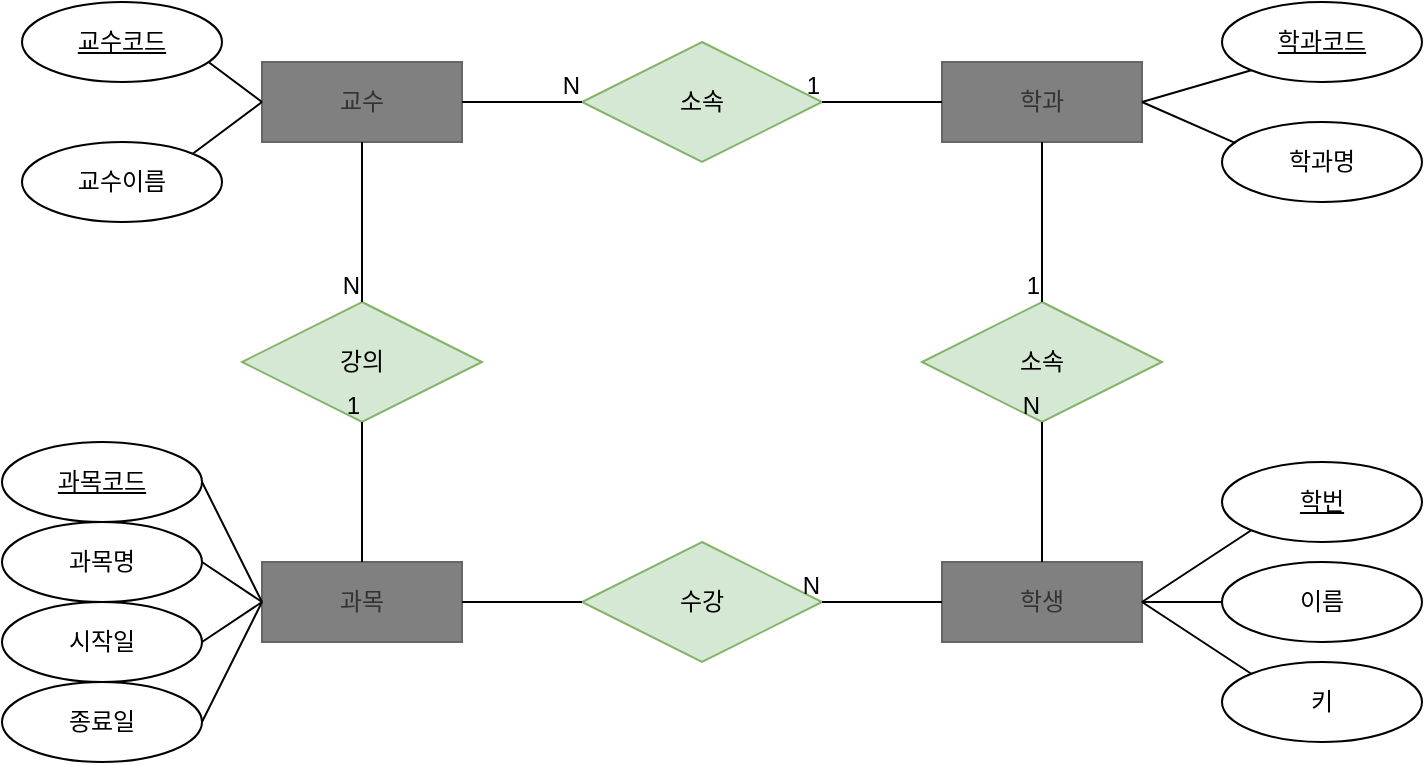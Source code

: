<mxfile version="21.6.1" type="github">
  <diagram name="페이지-1" id="lgU6JezWXJ1oO80ETtaw">
    <mxGraphModel dx="1050" dy="573" grid="1" gridSize="10" guides="1" tooltips="1" connect="1" arrows="1" fold="1" page="1" pageScale="1" pageWidth="827" pageHeight="1169" math="0" shadow="0">
      <root>
        <mxCell id="0" />
        <mxCell id="1" parent="0" />
        <mxCell id="IHrv7bkPT0eM57G6KtFg-2" value="교수" style="whiteSpace=wrap;html=1;align=center;fillColor=#808080;fontColor=#333333;strokeColor=#666666;" parent="1" vertex="1">
          <mxGeometry x="140" y="150" width="100" height="40" as="geometry" />
        </mxCell>
        <mxCell id="IHrv7bkPT0eM57G6KtFg-3" value="학생" style="whiteSpace=wrap;html=1;align=center;fillColor=#808080;fontColor=#333333;strokeColor=#666666;" parent="1" vertex="1">
          <mxGeometry x="480" y="400" width="100" height="40" as="geometry" />
        </mxCell>
        <mxCell id="IHrv7bkPT0eM57G6KtFg-15" value="학과" style="whiteSpace=wrap;html=1;align=center;fillColor=#808080;fontColor=#333333;strokeColor=#666666;" parent="1" vertex="1">
          <mxGeometry x="480" y="150" width="100" height="40" as="geometry" />
        </mxCell>
        <mxCell id="IHrv7bkPT0eM57G6KtFg-17" value="과목" style="whiteSpace=wrap;html=1;align=center;fillColor=#808080;fontColor=#333333;strokeColor=#666666;" parent="1" vertex="1">
          <mxGeometry x="140" y="400" width="100" height="40" as="geometry" />
        </mxCell>
        <mxCell id="7DZRkZN7UZddakId5Wrm-2" value="수강" style="shape=rhombus;perimeter=rhombusPerimeter;whiteSpace=wrap;html=1;align=center;fillColor=#d5e8d4;strokeColor=#82b366;" vertex="1" parent="1">
          <mxGeometry x="300" y="390" width="120" height="60" as="geometry" />
        </mxCell>
        <mxCell id="7DZRkZN7UZddakId5Wrm-3" value="소속" style="shape=rhombus;perimeter=rhombusPerimeter;whiteSpace=wrap;html=1;align=center;fillColor=#d5e8d4;strokeColor=#82b366;" vertex="1" parent="1">
          <mxGeometry x="470" y="270" width="120" height="60" as="geometry" />
        </mxCell>
        <mxCell id="7DZRkZN7UZddakId5Wrm-4" value="소속" style="shape=rhombus;perimeter=rhombusPerimeter;whiteSpace=wrap;html=1;align=center;fillColor=#d5e8d4;strokeColor=#82b366;" vertex="1" parent="1">
          <mxGeometry x="300" y="140" width="120" height="60" as="geometry" />
        </mxCell>
        <mxCell id="7DZRkZN7UZddakId5Wrm-5" value="강의" style="shape=rhombus;perimeter=rhombusPerimeter;whiteSpace=wrap;html=1;align=center;fillColor=#d5e8d4;strokeColor=#82b366;" vertex="1" parent="1">
          <mxGeometry x="130" y="270" width="120" height="60" as="geometry" />
        </mxCell>
        <mxCell id="7DZRkZN7UZddakId5Wrm-6" value="교수이름" style="ellipse;whiteSpace=wrap;html=1;align=center;" vertex="1" parent="1">
          <mxGeometry x="20" y="190" width="100" height="40" as="geometry" />
        </mxCell>
        <mxCell id="7DZRkZN7UZddakId5Wrm-8" value="종료일" style="ellipse;whiteSpace=wrap;html=1;align=center;" vertex="1" parent="1">
          <mxGeometry x="10" y="460" width="100" height="40" as="geometry" />
        </mxCell>
        <mxCell id="7DZRkZN7UZddakId5Wrm-9" value="시작일" style="ellipse;whiteSpace=wrap;html=1;align=center;" vertex="1" parent="1">
          <mxGeometry x="10" y="420" width="100" height="40" as="geometry" />
        </mxCell>
        <mxCell id="7DZRkZN7UZddakId5Wrm-10" value="과목명" style="ellipse;whiteSpace=wrap;html=1;align=center;" vertex="1" parent="1">
          <mxGeometry x="10" y="380" width="100" height="40" as="geometry" />
        </mxCell>
        <mxCell id="7DZRkZN7UZddakId5Wrm-12" value="키" style="ellipse;whiteSpace=wrap;html=1;align=center;" vertex="1" parent="1">
          <mxGeometry x="620" y="450" width="100" height="40" as="geometry" />
        </mxCell>
        <mxCell id="7DZRkZN7UZddakId5Wrm-13" value="이름" style="ellipse;whiteSpace=wrap;html=1;align=center;" vertex="1" parent="1">
          <mxGeometry x="620" y="400" width="100" height="40" as="geometry" />
        </mxCell>
        <mxCell id="7DZRkZN7UZddakId5Wrm-15" value="학과명" style="ellipse;whiteSpace=wrap;html=1;align=center;" vertex="1" parent="1">
          <mxGeometry x="620" y="180" width="100" height="40" as="geometry" />
        </mxCell>
        <mxCell id="7DZRkZN7UZddakId5Wrm-17" value="" style="endArrow=none;html=1;rounded=0;exitX=1;exitY=0.5;exitDx=0;exitDy=0;entryX=0;entryY=0.5;entryDx=0;entryDy=0;" edge="1" parent="1" target="IHrv7bkPT0eM57G6KtFg-17">
          <mxGeometry relative="1" as="geometry">
            <mxPoint x="110" y="360" as="sourcePoint" />
            <mxPoint x="590" y="300" as="targetPoint" />
          </mxGeometry>
        </mxCell>
        <mxCell id="7DZRkZN7UZddakId5Wrm-18" value="" style="endArrow=none;html=1;rounded=0;exitX=1;exitY=0.5;exitDx=0;exitDy=0;entryX=0;entryY=0.5;entryDx=0;entryDy=0;" edge="1" parent="1" source="7DZRkZN7UZddakId5Wrm-10" target="IHrv7bkPT0eM57G6KtFg-17">
          <mxGeometry relative="1" as="geometry">
            <mxPoint x="430" y="300" as="sourcePoint" />
            <mxPoint x="590" y="300" as="targetPoint" />
          </mxGeometry>
        </mxCell>
        <mxCell id="7DZRkZN7UZddakId5Wrm-20" value="" style="endArrow=none;html=1;rounded=0;exitX=1;exitY=0.5;exitDx=0;exitDy=0;entryX=0;entryY=0.5;entryDx=0;entryDy=0;" edge="1" parent="1" source="7DZRkZN7UZddakId5Wrm-9" target="IHrv7bkPT0eM57G6KtFg-17">
          <mxGeometry relative="1" as="geometry">
            <mxPoint x="130" y="420" as="sourcePoint" />
            <mxPoint x="120" y="420" as="targetPoint" />
          </mxGeometry>
        </mxCell>
        <mxCell id="7DZRkZN7UZddakId5Wrm-21" value="" style="endArrow=none;html=1;rounded=0;exitX=1;exitY=0.5;exitDx=0;exitDy=0;entryX=0;entryY=0.5;entryDx=0;entryDy=0;" edge="1" parent="1" source="7DZRkZN7UZddakId5Wrm-8" target="IHrv7bkPT0eM57G6KtFg-17">
          <mxGeometry relative="1" as="geometry">
            <mxPoint x="120" y="450" as="sourcePoint" />
            <mxPoint x="150" y="430" as="targetPoint" />
          </mxGeometry>
        </mxCell>
        <mxCell id="7DZRkZN7UZddakId5Wrm-22" value="" style="endArrow=none;html=1;rounded=0;entryX=0;entryY=0.5;entryDx=0;entryDy=0;exitX=1;exitY=1;exitDx=0;exitDy=0;" edge="1" parent="1" target="IHrv7bkPT0eM57G6KtFg-2">
          <mxGeometry relative="1" as="geometry">
            <mxPoint x="105.355" y="144.142" as="sourcePoint" />
            <mxPoint x="590" y="300" as="targetPoint" />
          </mxGeometry>
        </mxCell>
        <mxCell id="7DZRkZN7UZddakId5Wrm-23" value="" style="endArrow=none;html=1;rounded=0;exitX=1;exitY=0;exitDx=0;exitDy=0;entryX=0;entryY=0.5;entryDx=0;entryDy=0;" edge="1" parent="1" source="7DZRkZN7UZddakId5Wrm-6" target="IHrv7bkPT0eM57G6KtFg-2">
          <mxGeometry relative="1" as="geometry">
            <mxPoint x="130" y="460" as="sourcePoint" />
            <mxPoint x="160" y="440" as="targetPoint" />
          </mxGeometry>
        </mxCell>
        <mxCell id="7DZRkZN7UZddakId5Wrm-24" value="" style="endArrow=none;html=1;rounded=0;exitX=1;exitY=0.5;exitDx=0;exitDy=0;entryX=0;entryY=1;entryDx=0;entryDy=0;" edge="1" parent="1" source="IHrv7bkPT0eM57G6KtFg-15">
          <mxGeometry relative="1" as="geometry">
            <mxPoint x="430" y="300" as="sourcePoint" />
            <mxPoint x="634.645" y="154.142" as="targetPoint" />
          </mxGeometry>
        </mxCell>
        <mxCell id="7DZRkZN7UZddakId5Wrm-25" value="" style="endArrow=none;html=1;rounded=0;exitX=1;exitY=0.5;exitDx=0;exitDy=0;entryX=0.068;entryY=0.265;entryDx=0;entryDy=0;entryPerimeter=0;" edge="1" parent="1" source="IHrv7bkPT0eM57G6KtFg-15" target="7DZRkZN7UZddakId5Wrm-15">
          <mxGeometry relative="1" as="geometry">
            <mxPoint x="590" y="190" as="sourcePoint" />
            <mxPoint x="645" y="164" as="targetPoint" />
          </mxGeometry>
        </mxCell>
        <mxCell id="7DZRkZN7UZddakId5Wrm-26" value="" style="endArrow=none;html=1;rounded=0;exitX=1;exitY=0.5;exitDx=0;exitDy=0;entryX=0;entryY=1;entryDx=0;entryDy=0;" edge="1" parent="1" source="IHrv7bkPT0eM57G6KtFg-3">
          <mxGeometry relative="1" as="geometry">
            <mxPoint x="600" y="200" as="sourcePoint" />
            <mxPoint x="634.645" y="384.142" as="targetPoint" />
          </mxGeometry>
        </mxCell>
        <mxCell id="7DZRkZN7UZddakId5Wrm-27" value="" style="endArrow=none;html=1;rounded=0;exitX=1;exitY=0.5;exitDx=0;exitDy=0;entryX=0;entryY=0.5;entryDx=0;entryDy=0;" edge="1" parent="1" source="IHrv7bkPT0eM57G6KtFg-3" target="7DZRkZN7UZddakId5Wrm-13">
          <mxGeometry relative="1" as="geometry">
            <mxPoint x="610" y="210" as="sourcePoint" />
            <mxPoint x="665" y="184" as="targetPoint" />
          </mxGeometry>
        </mxCell>
        <mxCell id="7DZRkZN7UZddakId5Wrm-28" value="" style="endArrow=none;html=1;rounded=0;exitX=1;exitY=0.5;exitDx=0;exitDy=0;entryX=0;entryY=0;entryDx=0;entryDy=0;" edge="1" parent="1" source="IHrv7bkPT0eM57G6KtFg-3" target="7DZRkZN7UZddakId5Wrm-12">
          <mxGeometry relative="1" as="geometry">
            <mxPoint x="620" y="220" as="sourcePoint" />
            <mxPoint x="675" y="194" as="targetPoint" />
          </mxGeometry>
        </mxCell>
        <mxCell id="7DZRkZN7UZddakId5Wrm-29" value="" style="endArrow=none;html=1;rounded=0;entryX=1;entryY=0.5;entryDx=0;entryDy=0;exitX=0;exitY=0.5;exitDx=0;exitDy=0;" edge="1" parent="1" source="IHrv7bkPT0eM57G6KtFg-15" target="7DZRkZN7UZddakId5Wrm-4">
          <mxGeometry relative="1" as="geometry">
            <mxPoint x="430" y="300" as="sourcePoint" />
            <mxPoint x="590" y="300" as="targetPoint" />
          </mxGeometry>
        </mxCell>
        <mxCell id="7DZRkZN7UZddakId5Wrm-30" value="1" style="resizable=0;html=1;whiteSpace=wrap;align=right;verticalAlign=bottom;" connectable="0" vertex="1" parent="7DZRkZN7UZddakId5Wrm-29">
          <mxGeometry x="1" relative="1" as="geometry" />
        </mxCell>
        <mxCell id="7DZRkZN7UZddakId5Wrm-31" value="" style="endArrow=none;html=1;rounded=0;entryX=0;entryY=0.5;entryDx=0;entryDy=0;exitX=1;exitY=0.5;exitDx=0;exitDy=0;" edge="1" parent="1" source="IHrv7bkPT0eM57G6KtFg-2" target="7DZRkZN7UZddakId5Wrm-4">
          <mxGeometry relative="1" as="geometry">
            <mxPoint x="430" y="300" as="sourcePoint" />
            <mxPoint x="590" y="300" as="targetPoint" />
          </mxGeometry>
        </mxCell>
        <mxCell id="7DZRkZN7UZddakId5Wrm-32" value="N" style="resizable=0;html=1;whiteSpace=wrap;align=right;verticalAlign=bottom;" connectable="0" vertex="1" parent="7DZRkZN7UZddakId5Wrm-31">
          <mxGeometry x="1" relative="1" as="geometry" />
        </mxCell>
        <mxCell id="7DZRkZN7UZddakId5Wrm-33" value="" style="endArrow=none;html=1;rounded=0;entryX=0.5;entryY=1;entryDx=0;entryDy=0;exitX=0.5;exitY=0;exitDx=0;exitDy=0;" edge="1" parent="1" source="IHrv7bkPT0eM57G6KtFg-17" target="7DZRkZN7UZddakId5Wrm-5">
          <mxGeometry relative="1" as="geometry">
            <mxPoint x="430" y="300" as="sourcePoint" />
            <mxPoint x="590" y="300" as="targetPoint" />
          </mxGeometry>
        </mxCell>
        <mxCell id="7DZRkZN7UZddakId5Wrm-34" value="1" style="resizable=0;html=1;whiteSpace=wrap;align=right;verticalAlign=bottom;" connectable="0" vertex="1" parent="7DZRkZN7UZddakId5Wrm-33">
          <mxGeometry x="1" relative="1" as="geometry" />
        </mxCell>
        <mxCell id="7DZRkZN7UZddakId5Wrm-35" value="" style="endArrow=none;html=1;rounded=0;entryX=0.5;entryY=0;entryDx=0;entryDy=0;exitX=0.5;exitY=1;exitDx=0;exitDy=0;" edge="1" parent="1" source="IHrv7bkPT0eM57G6KtFg-2" target="7DZRkZN7UZddakId5Wrm-5">
          <mxGeometry relative="1" as="geometry">
            <mxPoint x="254" y="350" as="sourcePoint" />
            <mxPoint x="414" y="350" as="targetPoint" />
          </mxGeometry>
        </mxCell>
        <mxCell id="7DZRkZN7UZddakId5Wrm-36" value="N" style="resizable=0;html=1;whiteSpace=wrap;align=right;verticalAlign=bottom;" connectable="0" vertex="1" parent="7DZRkZN7UZddakId5Wrm-35">
          <mxGeometry x="1" relative="1" as="geometry" />
        </mxCell>
        <mxCell id="7DZRkZN7UZddakId5Wrm-42" value="" style="endArrow=none;html=1;rounded=0;exitX=0.5;exitY=1;exitDx=0;exitDy=0;entryX=0.5;entryY=0;entryDx=0;entryDy=0;" edge="1" parent="1" source="IHrv7bkPT0eM57G6KtFg-15" target="7DZRkZN7UZddakId5Wrm-3">
          <mxGeometry relative="1" as="geometry">
            <mxPoint x="430" y="300" as="sourcePoint" />
            <mxPoint x="590" y="300" as="targetPoint" />
          </mxGeometry>
        </mxCell>
        <mxCell id="7DZRkZN7UZddakId5Wrm-43" value="1" style="resizable=0;html=1;whiteSpace=wrap;align=right;verticalAlign=bottom;" connectable="0" vertex="1" parent="7DZRkZN7UZddakId5Wrm-42">
          <mxGeometry x="1" relative="1" as="geometry" />
        </mxCell>
        <mxCell id="7DZRkZN7UZddakId5Wrm-44" value="" style="endArrow=none;html=1;rounded=0;exitX=0.5;exitY=0;exitDx=0;exitDy=0;entryX=0.5;entryY=1;entryDx=0;entryDy=0;" edge="1" parent="1" source="IHrv7bkPT0eM57G6KtFg-3" target="7DZRkZN7UZddakId5Wrm-3">
          <mxGeometry relative="1" as="geometry">
            <mxPoint x="430" y="300" as="sourcePoint" />
            <mxPoint x="590" y="300" as="targetPoint" />
          </mxGeometry>
        </mxCell>
        <mxCell id="7DZRkZN7UZddakId5Wrm-45" value="N" style="resizable=0;html=1;whiteSpace=wrap;align=right;verticalAlign=bottom;" connectable="0" vertex="1" parent="7DZRkZN7UZddakId5Wrm-44">
          <mxGeometry x="1" relative="1" as="geometry" />
        </mxCell>
        <mxCell id="7DZRkZN7UZddakId5Wrm-49" value="" style="endArrow=none;html=1;rounded=0;entryX=1;entryY=0.5;entryDx=0;entryDy=0;exitX=0;exitY=0.5;exitDx=0;exitDy=0;" edge="1" parent="1" source="IHrv7bkPT0eM57G6KtFg-3" target="7DZRkZN7UZddakId5Wrm-2">
          <mxGeometry relative="1" as="geometry">
            <mxPoint x="430" y="300" as="sourcePoint" />
            <mxPoint x="590" y="300" as="targetPoint" />
          </mxGeometry>
        </mxCell>
        <mxCell id="7DZRkZN7UZddakId5Wrm-50" value="N" style="resizable=0;html=1;whiteSpace=wrap;align=right;verticalAlign=bottom;" connectable="0" vertex="1" parent="7DZRkZN7UZddakId5Wrm-49">
          <mxGeometry x="1" relative="1" as="geometry" />
        </mxCell>
        <mxCell id="7DZRkZN7UZddakId5Wrm-51" value="" style="endArrow=none;html=1;rounded=0;exitX=1;exitY=0.5;exitDx=0;exitDy=0;entryX=0;entryY=0.5;entryDx=0;entryDy=0;" edge="1" parent="1" source="IHrv7bkPT0eM57G6KtFg-17" target="7DZRkZN7UZddakId5Wrm-2">
          <mxGeometry relative="1" as="geometry">
            <mxPoint x="430" y="300" as="sourcePoint" />
            <mxPoint x="590" y="300" as="targetPoint" />
          </mxGeometry>
        </mxCell>
        <mxCell id="7DZRkZN7UZddakId5Wrm-52" value="교수코드" style="ellipse;whiteSpace=wrap;html=1;align=center;fontStyle=4;" vertex="1" parent="1">
          <mxGeometry x="20" y="120" width="100" height="40" as="geometry" />
        </mxCell>
        <mxCell id="7DZRkZN7UZddakId5Wrm-53" value="학번" style="ellipse;whiteSpace=wrap;html=1;align=center;fontStyle=4;" vertex="1" parent="1">
          <mxGeometry x="620" y="350" width="100" height="40" as="geometry" />
        </mxCell>
        <mxCell id="7DZRkZN7UZddakId5Wrm-54" value="과목코드" style="ellipse;whiteSpace=wrap;html=1;align=center;fontStyle=4;" vertex="1" parent="1">
          <mxGeometry x="10" y="340" width="100" height="40" as="geometry" />
        </mxCell>
        <mxCell id="7DZRkZN7UZddakId5Wrm-55" value="학과코드" style="ellipse;whiteSpace=wrap;html=1;align=center;fontStyle=4;" vertex="1" parent="1">
          <mxGeometry x="620" y="120" width="100" height="40" as="geometry" />
        </mxCell>
      </root>
    </mxGraphModel>
  </diagram>
</mxfile>
